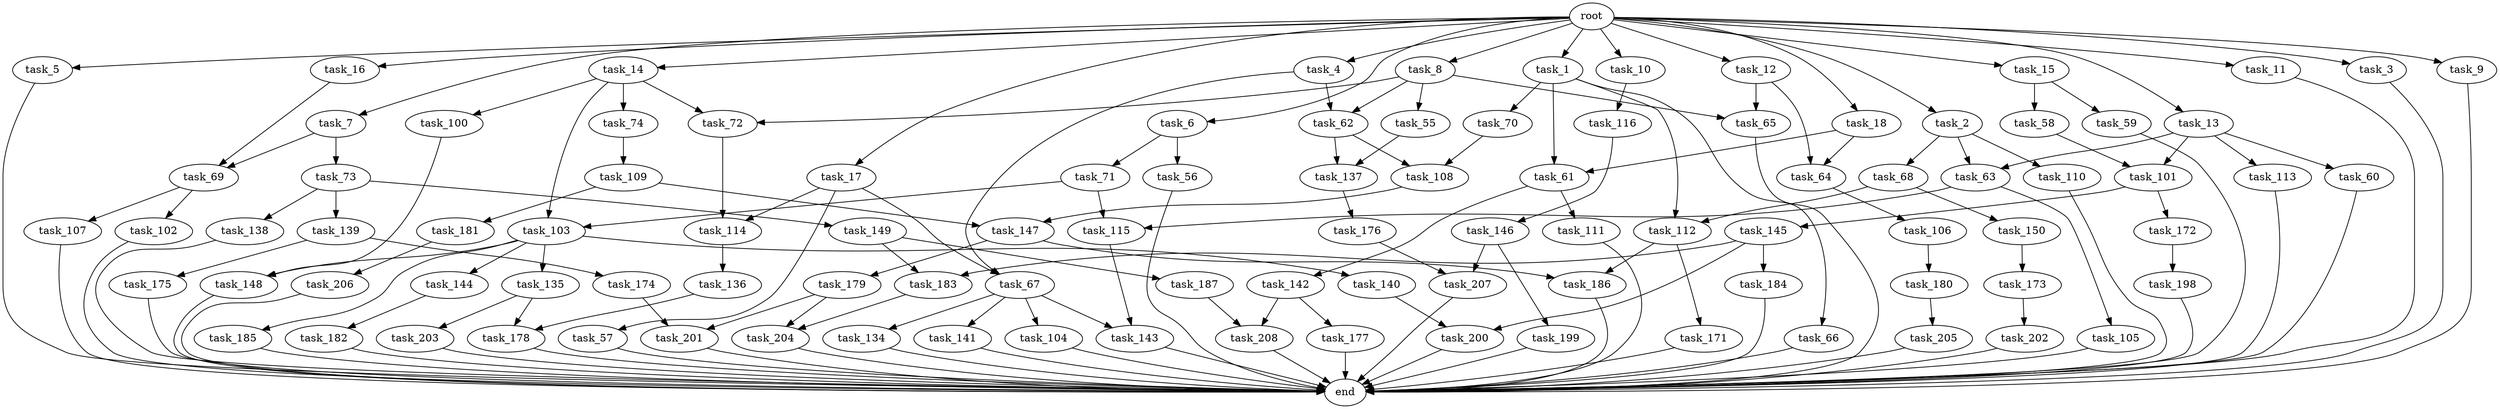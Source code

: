 digraph G {
  task_67 [size="116823110451.200012"];
  task_12 [size="102.400000"];
  task_201 [size="76450417868.800003"];
  task_5 [size="102.400000"];
  task_63 [size="17179869184.000000"];
  task_55 [size="7730941132.800000"];
  task_185 [size="85899345920.000000"];
  task_138 [size="3435973836.800000"];
  task_2 [size="102.400000"];
  task_202 [size="54975581388.800003"];
  task_203 [size="69578470195.199997"];
  task_207 [size="155477816115.200012"];
  task_60 [size="3435973836.800000"];
  task_102 [size="54975581388.800003"];
  task_15 [size="102.400000"];
  task_58 [size="13743895347.200001"];
  task_65 [size="49821620633.600006"];
  task_11 [size="102.400000"];
  task_150 [size="3435973836.800000"];
  task_109 [size="30923764531.200001"];
  task_173 [size="30923764531.200001"];
  task_64 [size="84181359001.600006"];
  task_104 [size="7730941132.800000"];
  root [size="0.000000"];
  task_72 [size="15461882265.600000"];
  task_69 [size="111669149696.000000"];
  task_147 [size="97066260889.600006"];
  task_171 [size="85899345920.000000"];
  task_136 [size="21474836480.000000"];
  task_74 [size="7730941132.800000"];
  task_114 [size="61847529062.400002"];
  task_8 [size="102.400000"];
  task_18 [size="102.400000"];
  task_177 [size="85899345920.000000"];
  task_103 [size="93630287052.800003"];
  task_180 [size="69578470195.199997"];
  task_105 [size="30923764531.200001"];
  task_113 [size="3435973836.800000"];
  task_106 [size="21474836480.000000"];
  task_206 [size="3435973836.800000"];
  task_186 [size="140874927308.800018"];
  task_179 [size="54975581388.800003"];
  task_144 [size="85899345920.000000"];
  task_116 [size="3435973836.800000"];
  task_182 [size="42090679500.800003"];
  task_199 [size="85899345920.000000"];
  task_148 [size="171798691840.000000"];
  task_1 [size="102.400000"];
  task_3 [size="102.400000"];
  task_17 [size="102.400000"];
  task_200 [size="62706522521.600006"];
  task_141 [size="7730941132.800000"];
  task_142 [size="42090679500.800003"];
  task_66 [size="13743895347.200001"];
  task_9 [size="102.400000"];
  task_100 [size="7730941132.800000"];
  task_149 [size="3435973836.800000"];
  task_4 [size="102.400000"];
  task_187 [size="13743895347.200001"];
  end [size="0.000000"];
  task_111 [size="42090679500.800003"];
  task_137 [size="34359738368.000000"];
  task_146 [size="7730941132.800000"];
  task_16 [size="102.400000"];
  task_7 [size="102.400000"];
  task_178 [size="73014444032.000000"];
  task_174 [size="42090679500.800003"];
  task_181 [size="54975581388.800003"];
  task_6 [size="102.400000"];
  task_101 [size="24910810316.800003"];
  task_62 [size="93630287052.800003"];
  task_112 [size="17179869184.000000"];
  task_56 [size="85899345920.000000"];
  task_115 [size="116823110451.200012"];
  task_176 [size="13743895347.200001"];
  task_175 [size="42090679500.800003"];
  task_198 [size="85899345920.000000"];
  task_73 [size="69578470195.199997"];
  task_184 [size="54975581388.800003"];
  task_135 [size="85899345920.000000"];
  task_145 [size="13743895347.200001"];
  task_140 [size="85899345920.000000"];
  task_204 [size="52398601011.200005"];
  task_68 [size="13743895347.200001"];
  task_143 [size="11166914969.600000"];
  task_208 [size="140874927308.800018"];
  task_61 [size="55834574848.000000"];
  task_134 [size="7730941132.800000"];
  task_57 [size="30923764531.200001"];
  task_59 [size="13743895347.200001"];
  task_70 [size="13743895347.200001"];
  task_13 [size="102.400000"];
  task_183 [size="68719476736.000000"];
  task_71 [size="85899345920.000000"];
  task_139 [size="3435973836.800000"];
  task_10 [size="102.400000"];
  task_107 [size="54975581388.800003"];
  task_110 [size="13743895347.200001"];
  task_205 [size="42090679500.800003"];
  task_108 [size="89335319756.800003"];
  task_14 [size="102.400000"];
  task_172 [size="13743895347.200001"];

  task_67 -> task_104 [size="75497472.000000"];
  task_67 -> task_141 [size="75497472.000000"];
  task_67 -> task_134 [size="75497472.000000"];
  task_67 -> task_143 [size="75497472.000000"];
  task_12 -> task_64 [size="411041792.000000"];
  task_12 -> task_65 [size="411041792.000000"];
  task_201 -> end [size="1.000000"];
  task_5 -> end [size="1.000000"];
  task_63 -> task_115 [size="301989888.000000"];
  task_63 -> task_105 [size="301989888.000000"];
  task_55 -> task_137 [size="301989888.000000"];
  task_185 -> end [size="1.000000"];
  task_138 -> end [size="1.000000"];
  task_2 -> task_110 [size="134217728.000000"];
  task_2 -> task_63 [size="134217728.000000"];
  task_2 -> task_68 [size="134217728.000000"];
  task_202 -> end [size="1.000000"];
  task_203 -> end [size="1.000000"];
  task_207 -> end [size="1.000000"];
  task_60 -> end [size="1.000000"];
  task_102 -> end [size="1.000000"];
  task_15 -> task_59 [size="134217728.000000"];
  task_15 -> task_58 [size="134217728.000000"];
  task_58 -> task_101 [size="209715200.000000"];
  task_65 -> end [size="1.000000"];
  task_11 -> end [size="1.000000"];
  task_150 -> task_173 [size="301989888.000000"];
  task_109 -> task_181 [size="536870912.000000"];
  task_109 -> task_147 [size="536870912.000000"];
  task_173 -> task_202 [size="536870912.000000"];
  task_64 -> task_106 [size="209715200.000000"];
  task_104 -> end [size="1.000000"];
  root -> task_7 [size="1.000000"];
  root -> task_8 [size="1.000000"];
  root -> task_12 [size="1.000000"];
  root -> task_18 [size="1.000000"];
  root -> task_1 [size="1.000000"];
  root -> task_3 [size="1.000000"];
  root -> task_16 [size="1.000000"];
  root -> task_5 [size="1.000000"];
  root -> task_10 [size="1.000000"];
  root -> task_6 [size="1.000000"];
  root -> task_17 [size="1.000000"];
  root -> task_9 [size="1.000000"];
  root -> task_11 [size="1.000000"];
  root -> task_4 [size="1.000000"];
  root -> task_13 [size="1.000000"];
  root -> task_2 [size="1.000000"];
  root -> task_14 [size="1.000000"];
  root -> task_15 [size="1.000000"];
  task_72 -> task_114 [size="301989888.000000"];
  task_69 -> task_102 [size="536870912.000000"];
  task_69 -> task_107 [size="536870912.000000"];
  task_147 -> task_179 [size="536870912.000000"];
  task_147 -> task_186 [size="536870912.000000"];
  task_171 -> end [size="1.000000"];
  task_136 -> task_178 [size="33554432.000000"];
  task_74 -> task_109 [size="301989888.000000"];
  task_114 -> task_136 [size="209715200.000000"];
  task_8 -> task_65 [size="75497472.000000"];
  task_8 -> task_62 [size="75497472.000000"];
  task_8 -> task_72 [size="75497472.000000"];
  task_8 -> task_55 [size="75497472.000000"];
  task_18 -> task_64 [size="411041792.000000"];
  task_18 -> task_61 [size="411041792.000000"];
  task_177 -> end [size="1.000000"];
  task_103 -> task_140 [size="838860800.000000"];
  task_103 -> task_144 [size="838860800.000000"];
  task_103 -> task_148 [size="838860800.000000"];
  task_103 -> task_135 [size="838860800.000000"];
  task_103 -> task_185 [size="838860800.000000"];
  task_180 -> task_205 [size="411041792.000000"];
  task_105 -> end [size="1.000000"];
  task_113 -> end [size="1.000000"];
  task_106 -> task_180 [size="679477248.000000"];
  task_206 -> end [size="1.000000"];
  task_186 -> end [size="1.000000"];
  task_179 -> task_204 [size="209715200.000000"];
  task_179 -> task_201 [size="209715200.000000"];
  task_144 -> task_182 [size="411041792.000000"];
  task_116 -> task_146 [size="75497472.000000"];
  task_182 -> end [size="1.000000"];
  task_199 -> end [size="1.000000"];
  task_148 -> end [size="1.000000"];
  task_1 -> task_112 [size="134217728.000000"];
  task_1 -> task_66 [size="134217728.000000"];
  task_1 -> task_61 [size="134217728.000000"];
  task_1 -> task_70 [size="134217728.000000"];
  task_3 -> end [size="1.000000"];
  task_17 -> task_67 [size="301989888.000000"];
  task_17 -> task_114 [size="301989888.000000"];
  task_17 -> task_57 [size="301989888.000000"];
  task_200 -> end [size="1.000000"];
  task_141 -> end [size="1.000000"];
  task_142 -> task_177 [size="838860800.000000"];
  task_142 -> task_208 [size="838860800.000000"];
  task_66 -> end [size="1.000000"];
  task_9 -> end [size="1.000000"];
  task_100 -> task_148 [size="838860800.000000"];
  task_149 -> task_187 [size="134217728.000000"];
  task_149 -> task_183 [size="134217728.000000"];
  task_4 -> task_67 [size="838860800.000000"];
  task_4 -> task_62 [size="838860800.000000"];
  task_187 -> task_208 [size="536870912.000000"];
  task_111 -> end [size="1.000000"];
  task_137 -> task_176 [size="134217728.000000"];
  task_146 -> task_199 [size="838860800.000000"];
  task_146 -> task_207 [size="838860800.000000"];
  task_16 -> task_69 [size="411041792.000000"];
  task_7 -> task_69 [size="679477248.000000"];
  task_7 -> task_73 [size="679477248.000000"];
  task_178 -> end [size="1.000000"];
  task_174 -> task_201 [size="536870912.000000"];
  task_181 -> task_206 [size="33554432.000000"];
  task_6 -> task_56 [size="838860800.000000"];
  task_6 -> task_71 [size="838860800.000000"];
  task_101 -> task_172 [size="134217728.000000"];
  task_101 -> task_145 [size="134217728.000000"];
  task_62 -> task_108 [size="33554432.000000"];
  task_62 -> task_137 [size="33554432.000000"];
  task_112 -> task_171 [size="838860800.000000"];
  task_112 -> task_186 [size="838860800.000000"];
  task_56 -> end [size="1.000000"];
  task_115 -> task_143 [size="33554432.000000"];
  task_176 -> task_207 [size="679477248.000000"];
  task_175 -> end [size="1.000000"];
  task_198 -> end [size="1.000000"];
  task_73 -> task_138 [size="33554432.000000"];
  task_73 -> task_149 [size="33554432.000000"];
  task_73 -> task_139 [size="33554432.000000"];
  task_184 -> end [size="1.000000"];
  task_135 -> task_203 [size="679477248.000000"];
  task_135 -> task_178 [size="679477248.000000"];
  task_145 -> task_183 [size="536870912.000000"];
  task_145 -> task_200 [size="536870912.000000"];
  task_145 -> task_184 [size="536870912.000000"];
  task_140 -> task_200 [size="75497472.000000"];
  task_204 -> end [size="1.000000"];
  task_68 -> task_112 [size="33554432.000000"];
  task_68 -> task_150 [size="33554432.000000"];
  task_143 -> end [size="1.000000"];
  task_208 -> end [size="1.000000"];
  task_61 -> task_142 [size="411041792.000000"];
  task_61 -> task_111 [size="411041792.000000"];
  task_134 -> end [size="1.000000"];
  task_57 -> end [size="1.000000"];
  task_59 -> end [size="1.000000"];
  task_70 -> task_108 [size="838860800.000000"];
  task_13 -> task_60 [size="33554432.000000"];
  task_13 -> task_101 [size="33554432.000000"];
  task_13 -> task_63 [size="33554432.000000"];
  task_13 -> task_113 [size="33554432.000000"];
  task_183 -> task_204 [size="301989888.000000"];
  task_71 -> task_103 [size="838860800.000000"];
  task_71 -> task_115 [size="838860800.000000"];
  task_139 -> task_174 [size="411041792.000000"];
  task_139 -> task_175 [size="411041792.000000"];
  task_10 -> task_116 [size="33554432.000000"];
  task_107 -> end [size="1.000000"];
  task_110 -> end [size="1.000000"];
  task_205 -> end [size="1.000000"];
  task_108 -> task_147 [size="411041792.000000"];
  task_14 -> task_100 [size="75497472.000000"];
  task_14 -> task_74 [size="75497472.000000"];
  task_14 -> task_72 [size="75497472.000000"];
  task_14 -> task_103 [size="75497472.000000"];
  task_172 -> task_198 [size="838860800.000000"];
}

